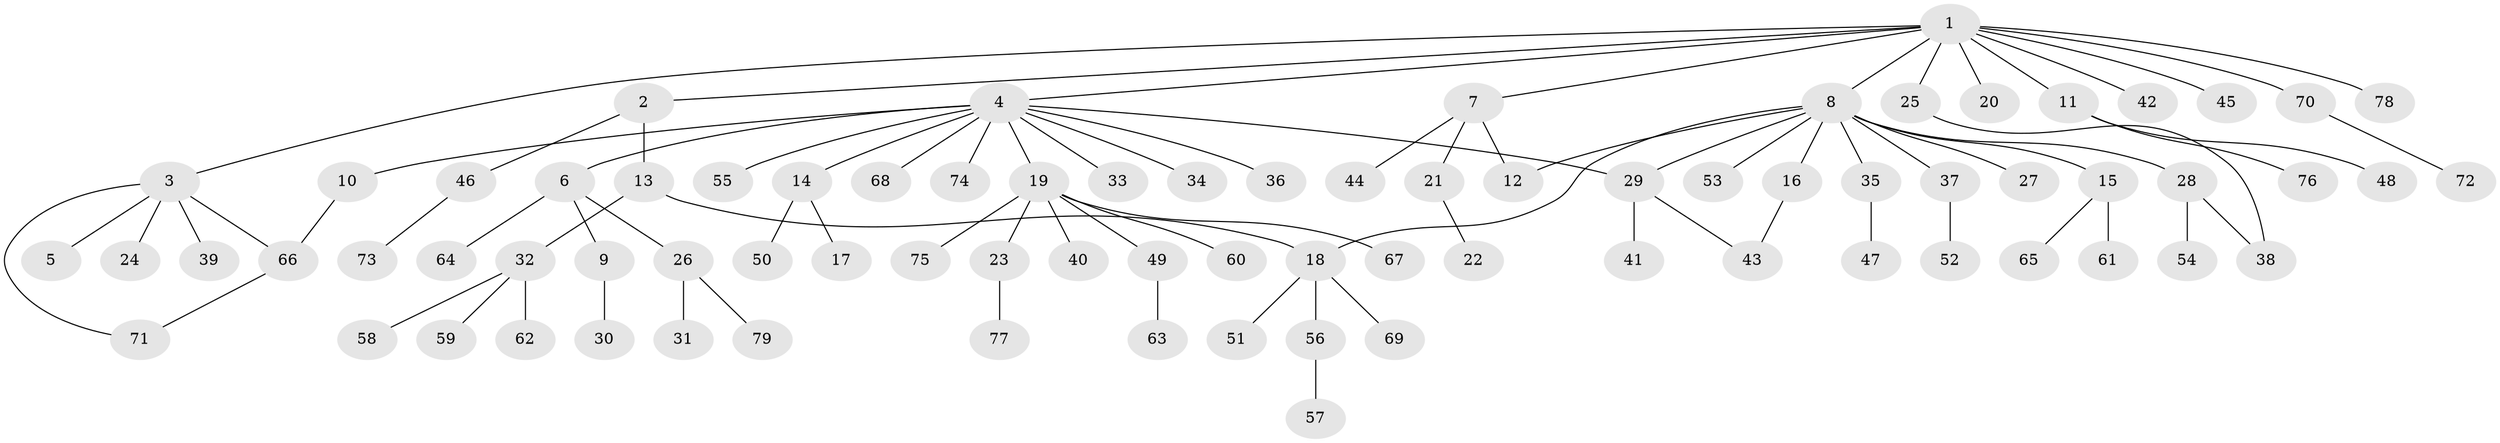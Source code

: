 // coarse degree distribution, {12: 0.017857142857142856, 4: 0.03571428571428571, 5: 0.03571428571428571, 13: 0.017857142857142856, 1: 0.6607142857142857, 3: 0.05357142857142857, 11: 0.017857142857142856, 2: 0.14285714285714285, 6: 0.017857142857142856}
// Generated by graph-tools (version 1.1) at 2025/51/02/27/25 19:51:59]
// undirected, 79 vertices, 85 edges
graph export_dot {
graph [start="1"]
  node [color=gray90,style=filled];
  1;
  2;
  3;
  4;
  5;
  6;
  7;
  8;
  9;
  10;
  11;
  12;
  13;
  14;
  15;
  16;
  17;
  18;
  19;
  20;
  21;
  22;
  23;
  24;
  25;
  26;
  27;
  28;
  29;
  30;
  31;
  32;
  33;
  34;
  35;
  36;
  37;
  38;
  39;
  40;
  41;
  42;
  43;
  44;
  45;
  46;
  47;
  48;
  49;
  50;
  51;
  52;
  53;
  54;
  55;
  56;
  57;
  58;
  59;
  60;
  61;
  62;
  63;
  64;
  65;
  66;
  67;
  68;
  69;
  70;
  71;
  72;
  73;
  74;
  75;
  76;
  77;
  78;
  79;
  1 -- 2;
  1 -- 3;
  1 -- 4;
  1 -- 7;
  1 -- 8;
  1 -- 11;
  1 -- 20;
  1 -- 25;
  1 -- 42;
  1 -- 45;
  1 -- 70;
  1 -- 78;
  2 -- 13;
  2 -- 46;
  3 -- 5;
  3 -- 24;
  3 -- 39;
  3 -- 66;
  3 -- 71;
  4 -- 6;
  4 -- 10;
  4 -- 14;
  4 -- 19;
  4 -- 29;
  4 -- 33;
  4 -- 34;
  4 -- 36;
  4 -- 55;
  4 -- 68;
  4 -- 74;
  6 -- 9;
  6 -- 26;
  6 -- 64;
  7 -- 12;
  7 -- 21;
  7 -- 44;
  8 -- 12;
  8 -- 15;
  8 -- 16;
  8 -- 18;
  8 -- 27;
  8 -- 28;
  8 -- 29;
  8 -- 35;
  8 -- 37;
  8 -- 53;
  9 -- 30;
  10 -- 66;
  11 -- 48;
  11 -- 76;
  13 -- 18;
  13 -- 32;
  14 -- 17;
  14 -- 50;
  15 -- 61;
  15 -- 65;
  16 -- 43;
  18 -- 51;
  18 -- 56;
  18 -- 69;
  19 -- 23;
  19 -- 40;
  19 -- 49;
  19 -- 60;
  19 -- 67;
  19 -- 75;
  21 -- 22;
  23 -- 77;
  25 -- 38;
  26 -- 31;
  26 -- 79;
  28 -- 38;
  28 -- 54;
  29 -- 41;
  29 -- 43;
  32 -- 58;
  32 -- 59;
  32 -- 62;
  35 -- 47;
  37 -- 52;
  46 -- 73;
  49 -- 63;
  56 -- 57;
  66 -- 71;
  70 -- 72;
}
